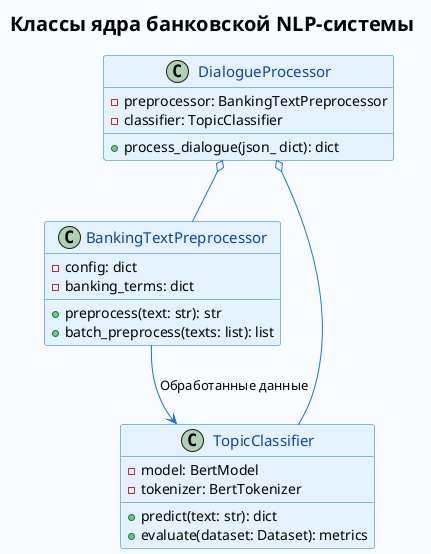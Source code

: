 @startuml классы ядра банковской NLP-системы
' === СТИЛЬ ===
skinparam backgroundColor #F8FBFF
skinparam class {
  BackgroundColor #E3F2FD
  BorderColor #1976D2
  FontColor #0D47A1
  FontSize 15
  ArrowColor #1976D2
}

title <b><size:20>Классы ядра банковской NLP-системы</size></b>

class BankingTextPreprocessor {
  - config: dict
  - banking_terms: dict
  + preprocess(text: str): str
  + batch_preprocess(texts: list): list
}

class TopicClassifier {
  - model: BertModel
  - tokenizer: BertTokenizer
  + predict(text: str): dict
  + evaluate(dataset: Dataset): metrics
}

class DialogueProcessor {
  - preprocessor: BankingTextPreprocessor
  - classifier: TopicClassifier
  + process_dialogue(json_ dict): dict
}

BankingTextPreprocessor --> TopicClassifier : Обработанные данные
DialogueProcessor o-- BankingTextPreprocessor
DialogueProcessor o-- TopicClassifier

@enduml
